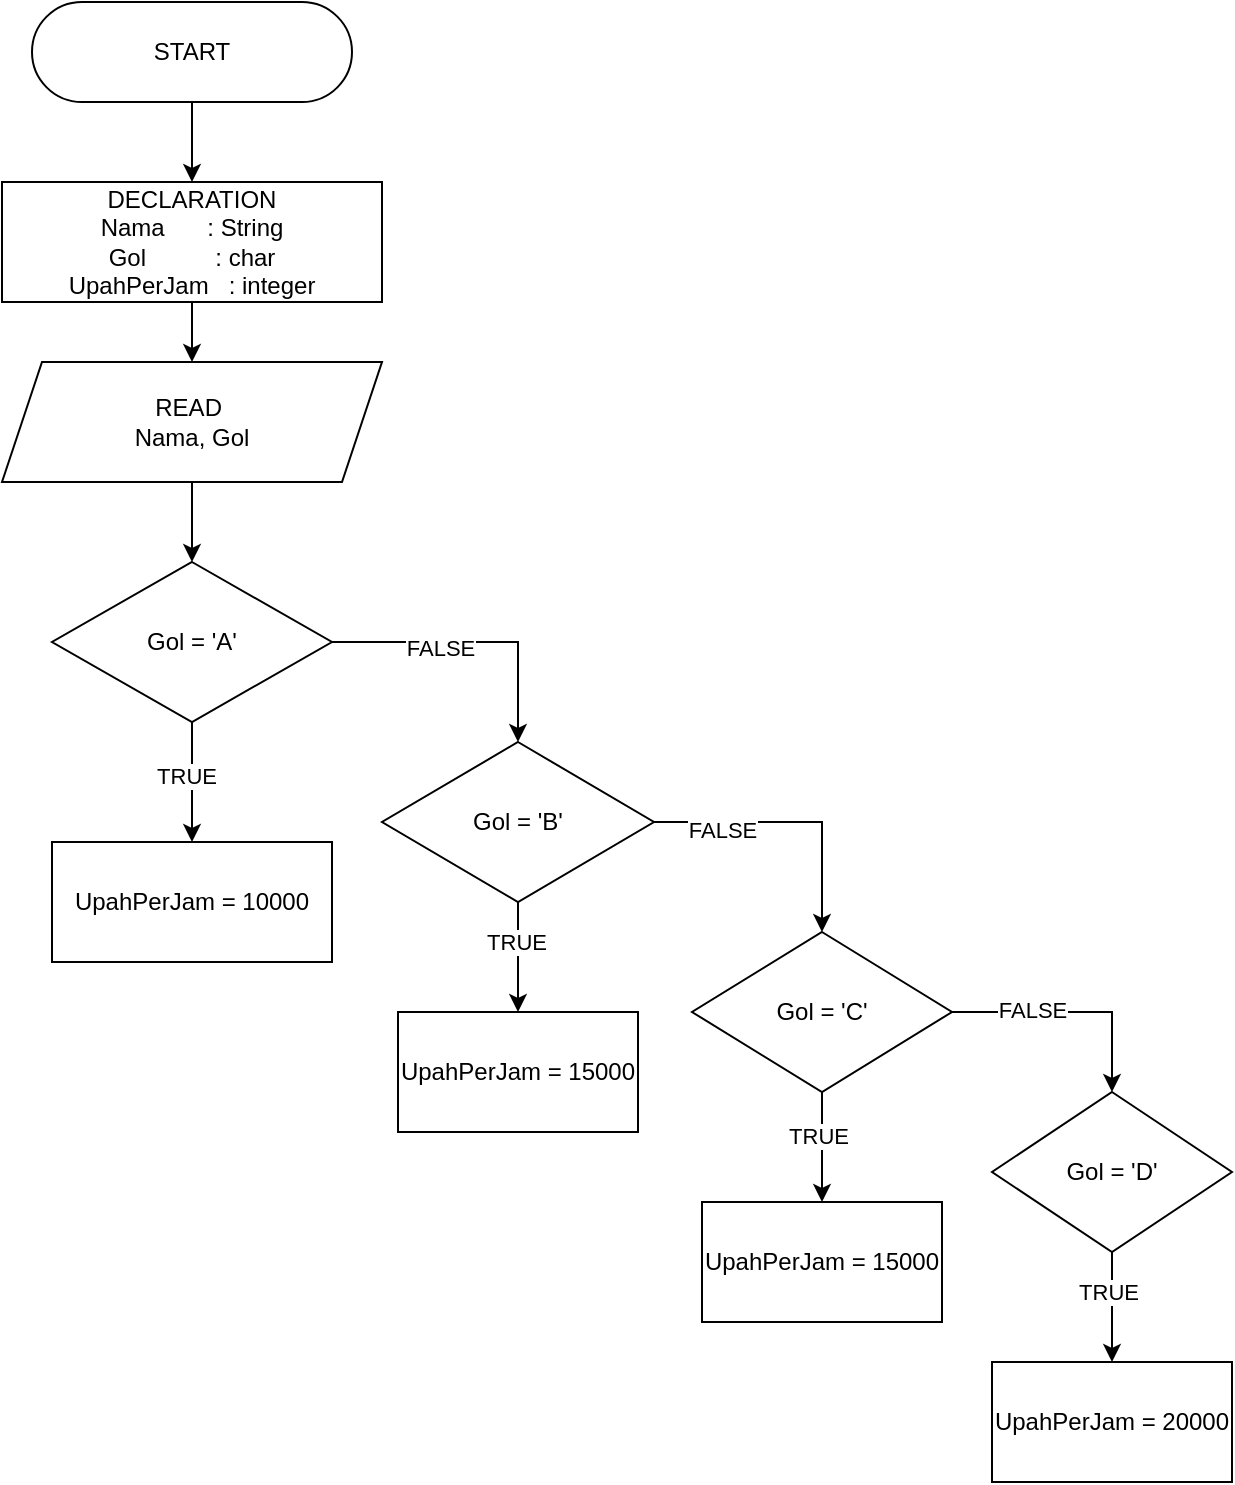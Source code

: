 <mxfile version="22.0.0" type="github">
  <diagram id="C5RBs43oDa-KdzZeNtuy" name="Page-1">
    <mxGraphModel dx="1113" dy="686" grid="1" gridSize="10" guides="1" tooltips="1" connect="1" arrows="1" fold="1" page="1" pageScale="1" pageWidth="827" pageHeight="1169" math="0" shadow="0">
      <root>
        <mxCell id="WIyWlLk6GJQsqaUBKTNV-0" />
        <mxCell id="WIyWlLk6GJQsqaUBKTNV-1" parent="WIyWlLk6GJQsqaUBKTNV-0" />
        <mxCell id="4mD7uL2boiI7pbvksRWZ-10" style="edgeStyle=orthogonalEdgeStyle;rounded=0;orthogonalLoop=1;jettySize=auto;html=1;entryX=0.5;entryY=0;entryDx=0;entryDy=0;" edge="1" parent="WIyWlLk6GJQsqaUBKTNV-1" source="4mD7uL2boiI7pbvksRWZ-0" target="4mD7uL2boiI7pbvksRWZ-9">
          <mxGeometry relative="1" as="geometry" />
        </mxCell>
        <mxCell id="4mD7uL2boiI7pbvksRWZ-0" value="START" style="rounded=1;whiteSpace=wrap;html=1;arcSize=50;" vertex="1" parent="WIyWlLk6GJQsqaUBKTNV-1">
          <mxGeometry x="200" y="80" width="160" height="50" as="geometry" />
        </mxCell>
        <mxCell id="4mD7uL2boiI7pbvksRWZ-4" style="edgeStyle=orthogonalEdgeStyle;rounded=0;orthogonalLoop=1;jettySize=auto;html=1;" edge="1" parent="WIyWlLk6GJQsqaUBKTNV-1" source="4mD7uL2boiI7pbvksRWZ-1" target="4mD7uL2boiI7pbvksRWZ-3">
          <mxGeometry relative="1" as="geometry" />
        </mxCell>
        <mxCell id="4mD7uL2boiI7pbvksRWZ-1" value="READ&amp;nbsp;&lt;br&gt;Nama, Gol" style="shape=parallelogram;perimeter=parallelogramPerimeter;whiteSpace=wrap;html=1;fixedSize=1;" vertex="1" parent="WIyWlLk6GJQsqaUBKTNV-1">
          <mxGeometry x="185" y="260" width="190" height="60" as="geometry" />
        </mxCell>
        <mxCell id="4mD7uL2boiI7pbvksRWZ-7" style="edgeStyle=orthogonalEdgeStyle;rounded=0;orthogonalLoop=1;jettySize=auto;html=1;" edge="1" parent="WIyWlLk6GJQsqaUBKTNV-1" source="4mD7uL2boiI7pbvksRWZ-3" target="4mD7uL2boiI7pbvksRWZ-6">
          <mxGeometry relative="1" as="geometry" />
        </mxCell>
        <mxCell id="4mD7uL2boiI7pbvksRWZ-8" value="TRUE" style="edgeLabel;html=1;align=center;verticalAlign=middle;resizable=0;points=[];" vertex="1" connectable="0" parent="4mD7uL2boiI7pbvksRWZ-7">
          <mxGeometry x="-0.289" y="4" relative="1" as="geometry">
            <mxPoint x="-7" y="5" as="offset" />
          </mxGeometry>
        </mxCell>
        <mxCell id="4mD7uL2boiI7pbvksRWZ-13" style="edgeStyle=orthogonalEdgeStyle;rounded=0;orthogonalLoop=1;jettySize=auto;html=1;entryX=0.5;entryY=0;entryDx=0;entryDy=0;" edge="1" parent="WIyWlLk6GJQsqaUBKTNV-1" source="4mD7uL2boiI7pbvksRWZ-3" target="4mD7uL2boiI7pbvksRWZ-12">
          <mxGeometry relative="1" as="geometry" />
        </mxCell>
        <mxCell id="4mD7uL2boiI7pbvksRWZ-16" value="FALSE" style="edgeLabel;html=1;align=center;verticalAlign=middle;resizable=0;points=[];" vertex="1" connectable="0" parent="4mD7uL2boiI7pbvksRWZ-13">
          <mxGeometry x="-0.247" y="-3" relative="1" as="geometry">
            <mxPoint as="offset" />
          </mxGeometry>
        </mxCell>
        <mxCell id="4mD7uL2boiI7pbvksRWZ-3" value="Gol = &#39;A&#39;" style="rhombus;whiteSpace=wrap;html=1;" vertex="1" parent="WIyWlLk6GJQsqaUBKTNV-1">
          <mxGeometry x="210" y="360" width="140" height="80" as="geometry" />
        </mxCell>
        <mxCell id="4mD7uL2boiI7pbvksRWZ-6" value="UpahPerJam = 10000" style="rounded=0;whiteSpace=wrap;html=1;" vertex="1" parent="WIyWlLk6GJQsqaUBKTNV-1">
          <mxGeometry x="210" y="500" width="140" height="60" as="geometry" />
        </mxCell>
        <mxCell id="4mD7uL2boiI7pbvksRWZ-11" style="edgeStyle=orthogonalEdgeStyle;rounded=0;orthogonalLoop=1;jettySize=auto;html=1;" edge="1" parent="WIyWlLk6GJQsqaUBKTNV-1" source="4mD7uL2boiI7pbvksRWZ-9" target="4mD7uL2boiI7pbvksRWZ-1">
          <mxGeometry relative="1" as="geometry" />
        </mxCell>
        <mxCell id="4mD7uL2boiI7pbvksRWZ-9" value="DECLARATION&lt;br&gt;Nama&lt;span style=&quot;white-space: pre;&quot;&gt;&#x9;&lt;/span&gt;: String&lt;br&gt;Gol&lt;span style=&quot;white-space: pre;&quot;&gt;&#x9;&lt;/span&gt;&lt;span style=&quot;white-space: pre;&quot;&gt;&#x9;&lt;/span&gt;: char&lt;br&gt;UpahPerJam&lt;span style=&quot;white-space: pre;&quot;&gt;&#x9;&lt;/span&gt;: integer" style="rounded=0;whiteSpace=wrap;html=1;" vertex="1" parent="WIyWlLk6GJQsqaUBKTNV-1">
          <mxGeometry x="185" y="170" width="190" height="60" as="geometry" />
        </mxCell>
        <mxCell id="4mD7uL2boiI7pbvksRWZ-15" style="edgeStyle=orthogonalEdgeStyle;rounded=0;orthogonalLoop=1;jettySize=auto;html=1;entryX=0.5;entryY=0;entryDx=0;entryDy=0;" edge="1" parent="WIyWlLk6GJQsqaUBKTNV-1" source="4mD7uL2boiI7pbvksRWZ-12" target="4mD7uL2boiI7pbvksRWZ-14">
          <mxGeometry relative="1" as="geometry" />
        </mxCell>
        <mxCell id="4mD7uL2boiI7pbvksRWZ-17" value="TRUE" style="edgeLabel;html=1;align=center;verticalAlign=middle;resizable=0;points=[];" vertex="1" connectable="0" parent="4mD7uL2boiI7pbvksRWZ-15">
          <mxGeometry x="-0.289" y="-1" relative="1" as="geometry">
            <mxPoint as="offset" />
          </mxGeometry>
        </mxCell>
        <mxCell id="4mD7uL2boiI7pbvksRWZ-19" style="edgeStyle=orthogonalEdgeStyle;rounded=0;orthogonalLoop=1;jettySize=auto;html=1;entryX=0.5;entryY=0;entryDx=0;entryDy=0;" edge="1" parent="WIyWlLk6GJQsqaUBKTNV-1" source="4mD7uL2boiI7pbvksRWZ-12" target="4mD7uL2boiI7pbvksRWZ-18">
          <mxGeometry relative="1" as="geometry" />
        </mxCell>
        <mxCell id="4mD7uL2boiI7pbvksRWZ-28" value="FALSE" style="edgeLabel;html=1;align=center;verticalAlign=middle;resizable=0;points=[];" vertex="1" connectable="0" parent="4mD7uL2boiI7pbvksRWZ-19">
          <mxGeometry x="-0.508" y="-4" relative="1" as="geometry">
            <mxPoint as="offset" />
          </mxGeometry>
        </mxCell>
        <mxCell id="4mD7uL2boiI7pbvksRWZ-12" value="Gol = &#39;B&#39;" style="rhombus;whiteSpace=wrap;html=1;" vertex="1" parent="WIyWlLk6GJQsqaUBKTNV-1">
          <mxGeometry x="375" y="450" width="136" height="80" as="geometry" />
        </mxCell>
        <mxCell id="4mD7uL2boiI7pbvksRWZ-14" value="UpahPerJam = 15000" style="rounded=0;whiteSpace=wrap;html=1;" vertex="1" parent="WIyWlLk6GJQsqaUBKTNV-1">
          <mxGeometry x="383" y="585" width="120" height="60" as="geometry" />
        </mxCell>
        <mxCell id="4mD7uL2boiI7pbvksRWZ-21" style="edgeStyle=orthogonalEdgeStyle;rounded=0;orthogonalLoop=1;jettySize=auto;html=1;entryX=0.5;entryY=0;entryDx=0;entryDy=0;" edge="1" parent="WIyWlLk6GJQsqaUBKTNV-1" source="4mD7uL2boiI7pbvksRWZ-18" target="4mD7uL2boiI7pbvksRWZ-20">
          <mxGeometry relative="1" as="geometry" />
        </mxCell>
        <mxCell id="4mD7uL2boiI7pbvksRWZ-22" value="TRUE" style="edgeLabel;html=1;align=center;verticalAlign=middle;resizable=0;points=[];" vertex="1" connectable="0" parent="4mD7uL2boiI7pbvksRWZ-21">
          <mxGeometry x="-0.317" y="5" relative="1" as="geometry">
            <mxPoint x="-7" y="3" as="offset" />
          </mxGeometry>
        </mxCell>
        <mxCell id="4mD7uL2boiI7pbvksRWZ-25" style="edgeStyle=orthogonalEdgeStyle;rounded=0;orthogonalLoop=1;jettySize=auto;html=1;entryX=0.5;entryY=0;entryDx=0;entryDy=0;" edge="1" parent="WIyWlLk6GJQsqaUBKTNV-1" source="4mD7uL2boiI7pbvksRWZ-18" target="4mD7uL2boiI7pbvksRWZ-24">
          <mxGeometry relative="1" as="geometry" />
        </mxCell>
        <mxCell id="4mD7uL2boiI7pbvksRWZ-29" value="FALSE" style="edgeLabel;html=1;align=center;verticalAlign=middle;resizable=0;points=[];" vertex="1" connectable="0" parent="4mD7uL2boiI7pbvksRWZ-25">
          <mxGeometry x="-0.339" y="1" relative="1" as="geometry">
            <mxPoint as="offset" />
          </mxGeometry>
        </mxCell>
        <mxCell id="4mD7uL2boiI7pbvksRWZ-18" value="Gol = &#39;C&#39;" style="rhombus;whiteSpace=wrap;html=1;" vertex="1" parent="WIyWlLk6GJQsqaUBKTNV-1">
          <mxGeometry x="530" y="545" width="130" height="80" as="geometry" />
        </mxCell>
        <mxCell id="4mD7uL2boiI7pbvksRWZ-20" value="UpahPerJam = 15000" style="rounded=0;whiteSpace=wrap;html=1;" vertex="1" parent="WIyWlLk6GJQsqaUBKTNV-1">
          <mxGeometry x="535" y="680" width="120" height="60" as="geometry" />
        </mxCell>
        <mxCell id="4mD7uL2boiI7pbvksRWZ-27" style="edgeStyle=orthogonalEdgeStyle;rounded=0;orthogonalLoop=1;jettySize=auto;html=1;entryX=0.5;entryY=0;entryDx=0;entryDy=0;" edge="1" parent="WIyWlLk6GJQsqaUBKTNV-1" source="4mD7uL2boiI7pbvksRWZ-24" target="4mD7uL2boiI7pbvksRWZ-26">
          <mxGeometry relative="1" as="geometry" />
        </mxCell>
        <mxCell id="4mD7uL2boiI7pbvksRWZ-30" value="TRUE" style="edgeLabel;html=1;align=center;verticalAlign=middle;resizable=0;points=[];" vertex="1" connectable="0" parent="4mD7uL2boiI7pbvksRWZ-27">
          <mxGeometry x="-0.422" y="-4" relative="1" as="geometry">
            <mxPoint x="2" y="4" as="offset" />
          </mxGeometry>
        </mxCell>
        <mxCell id="4mD7uL2boiI7pbvksRWZ-24" value="Gol = &#39;D&#39;" style="rhombus;whiteSpace=wrap;html=1;" vertex="1" parent="WIyWlLk6GJQsqaUBKTNV-1">
          <mxGeometry x="680" y="625" width="120" height="80" as="geometry" />
        </mxCell>
        <mxCell id="4mD7uL2boiI7pbvksRWZ-26" value="UpahPerJam = 20000" style="rounded=0;whiteSpace=wrap;html=1;" vertex="1" parent="WIyWlLk6GJQsqaUBKTNV-1">
          <mxGeometry x="680" y="760" width="120" height="60" as="geometry" />
        </mxCell>
      </root>
    </mxGraphModel>
  </diagram>
</mxfile>
